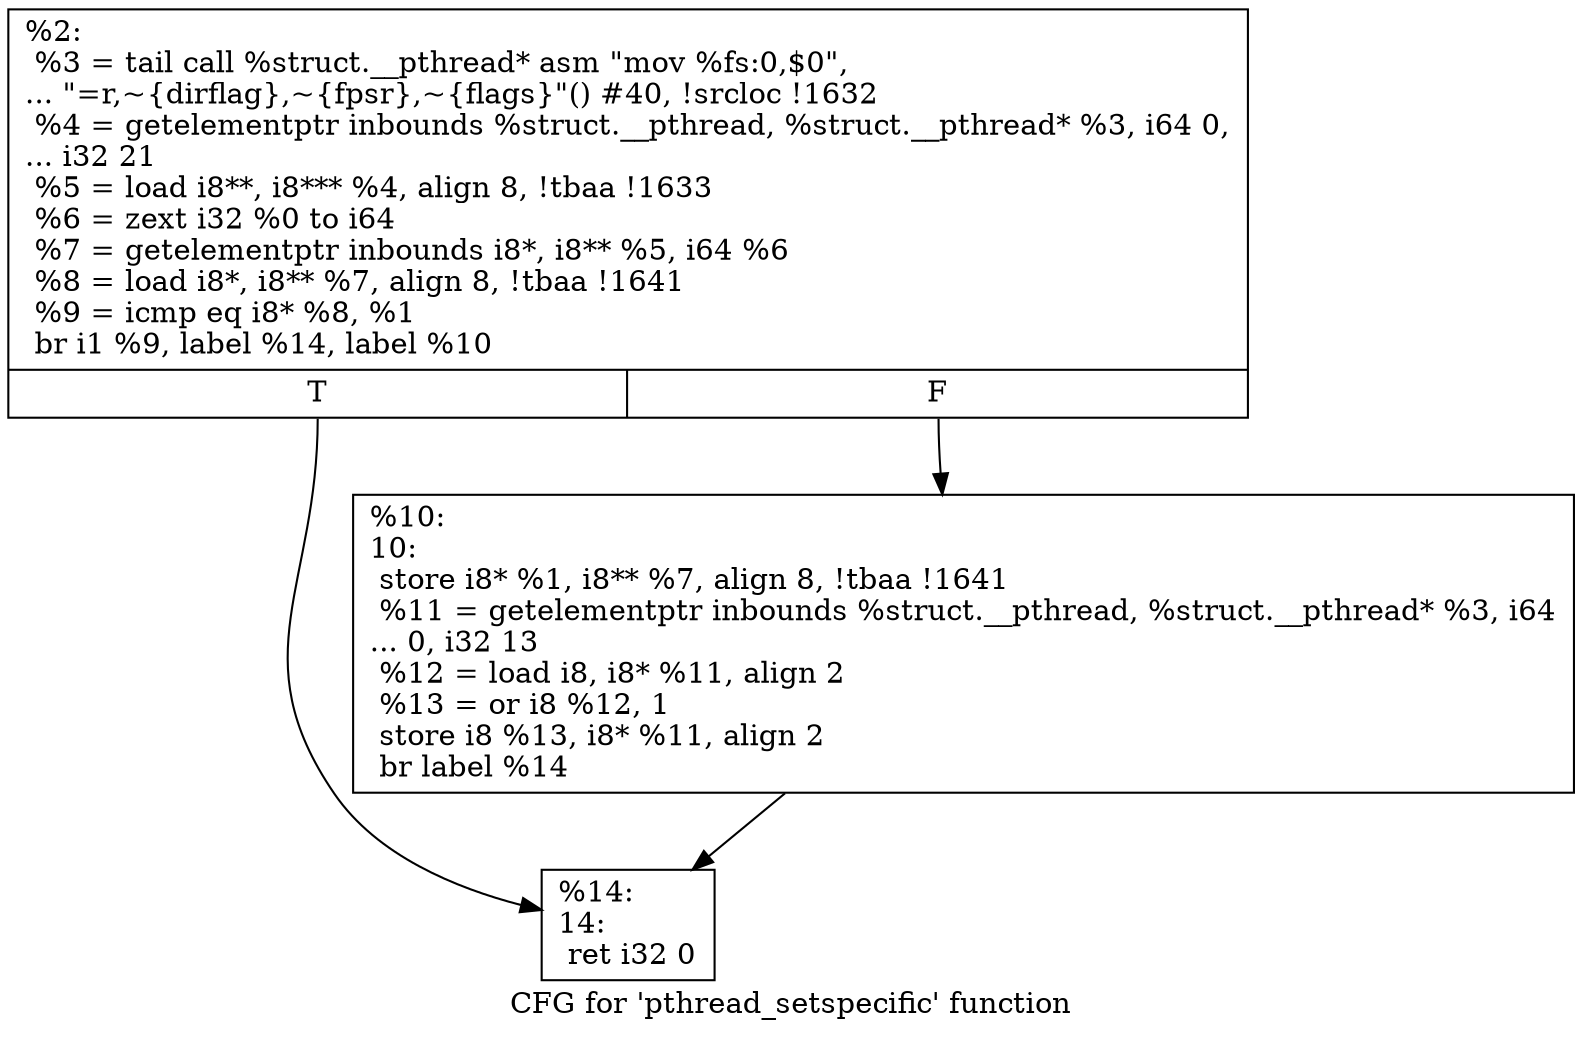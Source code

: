 digraph "CFG for 'pthread_setspecific' function" {
	label="CFG for 'pthread_setspecific' function";

	Node0x1fe0700 [shape=record,label="{%2:\l  %3 = tail call %struct.__pthread* asm \"mov %fs:0,$0\",\l... \"=r,~\{dirflag\},~\{fpsr\},~\{flags\}\"() #40, !srcloc !1632\l  %4 = getelementptr inbounds %struct.__pthread, %struct.__pthread* %3, i64 0,\l... i32 21\l  %5 = load i8**, i8*** %4, align 8, !tbaa !1633\l  %6 = zext i32 %0 to i64\l  %7 = getelementptr inbounds i8*, i8** %5, i64 %6\l  %8 = load i8*, i8** %7, align 8, !tbaa !1641\l  %9 = icmp eq i8* %8, %1\l  br i1 %9, label %14, label %10\l|{<s0>T|<s1>F}}"];
	Node0x1fe0700:s0 -> Node0x1fe0930;
	Node0x1fe0700:s1 -> Node0x1fe08e0;
	Node0x1fe08e0 [shape=record,label="{%10:\l10:                                               \l  store i8* %1, i8** %7, align 8, !tbaa !1641\l  %11 = getelementptr inbounds %struct.__pthread, %struct.__pthread* %3, i64\l... 0, i32 13\l  %12 = load i8, i8* %11, align 2\l  %13 = or i8 %12, 1\l  store i8 %13, i8* %11, align 2\l  br label %14\l}"];
	Node0x1fe08e0 -> Node0x1fe0930;
	Node0x1fe0930 [shape=record,label="{%14:\l14:                                               \l  ret i32 0\l}"];
}
